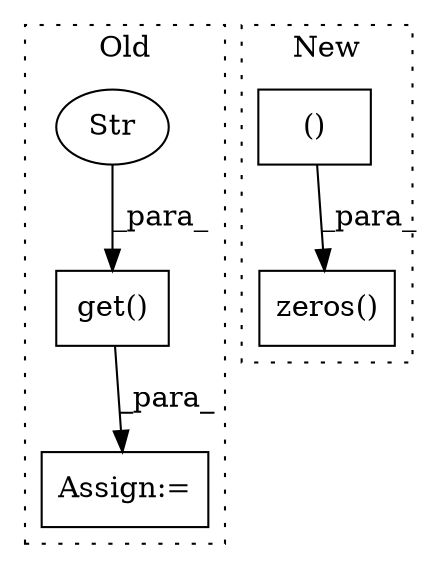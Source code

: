 digraph G {
subgraph cluster0 {
1 [label="get()" a="75" s="1978,2007" l="20,1" shape="box"];
3 [label="Str" a="66" s="1998" l="9" shape="ellipse"];
5 [label="Assign:=" a="68" s="1975" l="3" shape="box"];
label = "Old";
style="dotted";
}
subgraph cluster1 {
2 [label="zeros()" a="75" s="1753,1803" l="9,1" shape="box"];
4 [label="()" a="54" s="1777" l="25" shape="box"];
label = "New";
style="dotted";
}
1 -> 5 [label="_para_"];
3 -> 1 [label="_para_"];
4 -> 2 [label="_para_"];
}